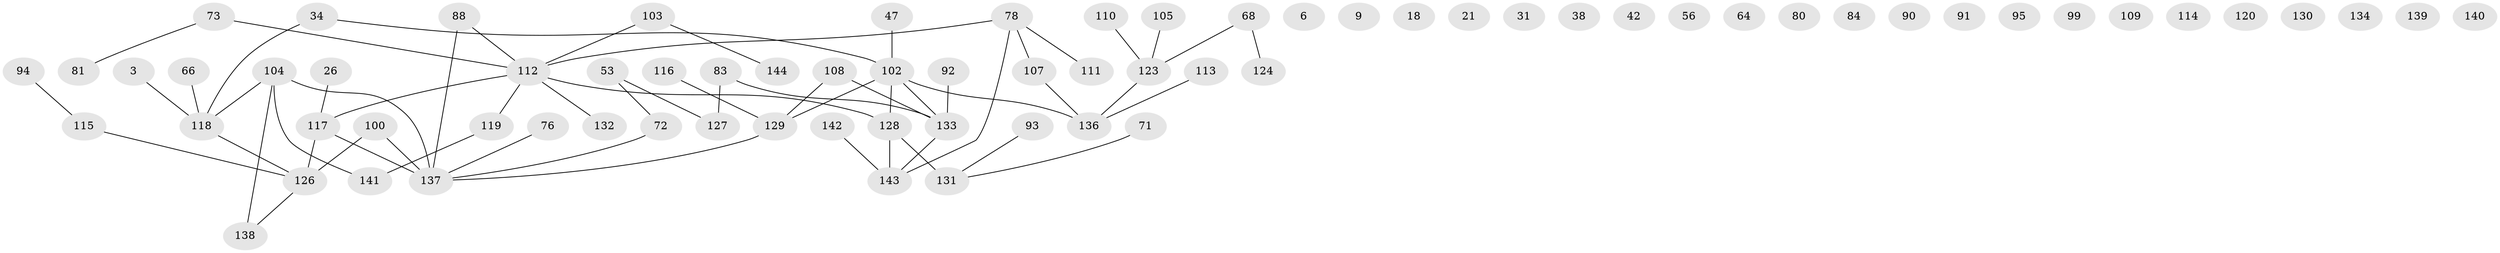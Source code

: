 // original degree distribution, {1: 0.2916666666666667, 3: 0.19444444444444445, 2: 0.2569444444444444, 0: 0.125, 4: 0.09722222222222222, 5: 0.013888888888888888, 7: 0.013888888888888888, 6: 0.006944444444444444}
// Generated by graph-tools (version 1.1) at 2025/43/03/04/25 21:43:42]
// undirected, 72 vertices, 61 edges
graph export_dot {
graph [start="1"]
  node [color=gray90,style=filled];
  3;
  6 [super="+1"];
  9;
  18;
  21 [super="+20"];
  26;
  31;
  34 [super="+12+24"];
  38;
  42;
  47;
  53 [super="+11"];
  56;
  64;
  66;
  68;
  71;
  72 [super="+5"];
  73;
  76 [super="+13"];
  78 [super="+32+75+7+62+74+46+25"];
  80;
  81 [super="+2+14"];
  83 [super="+17+23"];
  84;
  88 [super="+35"];
  90;
  91;
  92;
  93;
  94;
  95;
  99;
  100 [super="+40"];
  102 [super="+86"];
  103;
  104 [super="+87"];
  105 [super="+36"];
  107;
  108;
  109;
  110;
  111;
  112 [super="+19+69+106"];
  113;
  114 [super="+30"];
  115;
  116 [super="+27"];
  117 [super="+39+89"];
  118 [super="+67"];
  119 [super="+29"];
  120;
  123;
  124;
  126 [super="+50"];
  127;
  128 [super="+59+52+48+97+125"];
  129 [super="+82+65"];
  130;
  131 [super="+63"];
  132;
  133;
  134;
  136 [super="+41"];
  137 [super="+57+121"];
  138 [super="+33+79+135+22+61"];
  139;
  140 [super="+10"];
  141 [super="+96"];
  142;
  143;
  144;
  3 -- 118;
  26 -- 117;
  34 -- 102;
  34 -- 118;
  47 -- 102;
  53 -- 127 [weight=2];
  53 -- 72;
  66 -- 118;
  68 -- 123;
  68 -- 124;
  71 -- 131;
  72 -- 137;
  73 -- 112;
  73 -- 81;
  76 -- 137;
  78 -- 111;
  78 -- 143;
  78 -- 112;
  78 -- 107;
  83 -- 133;
  83 -- 127;
  88 -- 137;
  88 -- 112;
  92 -- 133;
  93 -- 131;
  94 -- 115;
  100 -- 126;
  100 -- 137;
  102 -- 133 [weight=2];
  102 -- 136;
  102 -- 128;
  102 -- 129;
  103 -- 144;
  103 -- 112;
  104 -- 118 [weight=2];
  104 -- 137;
  104 -- 138 [weight=2];
  104 -- 141;
  105 -- 123;
  107 -- 136;
  108 -- 133;
  108 -- 129;
  110 -- 123;
  112 -- 132;
  112 -- 128 [weight=2];
  112 -- 119;
  112 -- 117 [weight=2];
  113 -- 136;
  115 -- 126;
  116 -- 129;
  117 -- 126 [weight=2];
  117 -- 137 [weight=2];
  118 -- 126;
  119 -- 141;
  123 -- 136;
  126 -- 138;
  128 -- 143;
  128 -- 131 [weight=3];
  129 -- 137;
  133 -- 143;
  142 -- 143;
}
